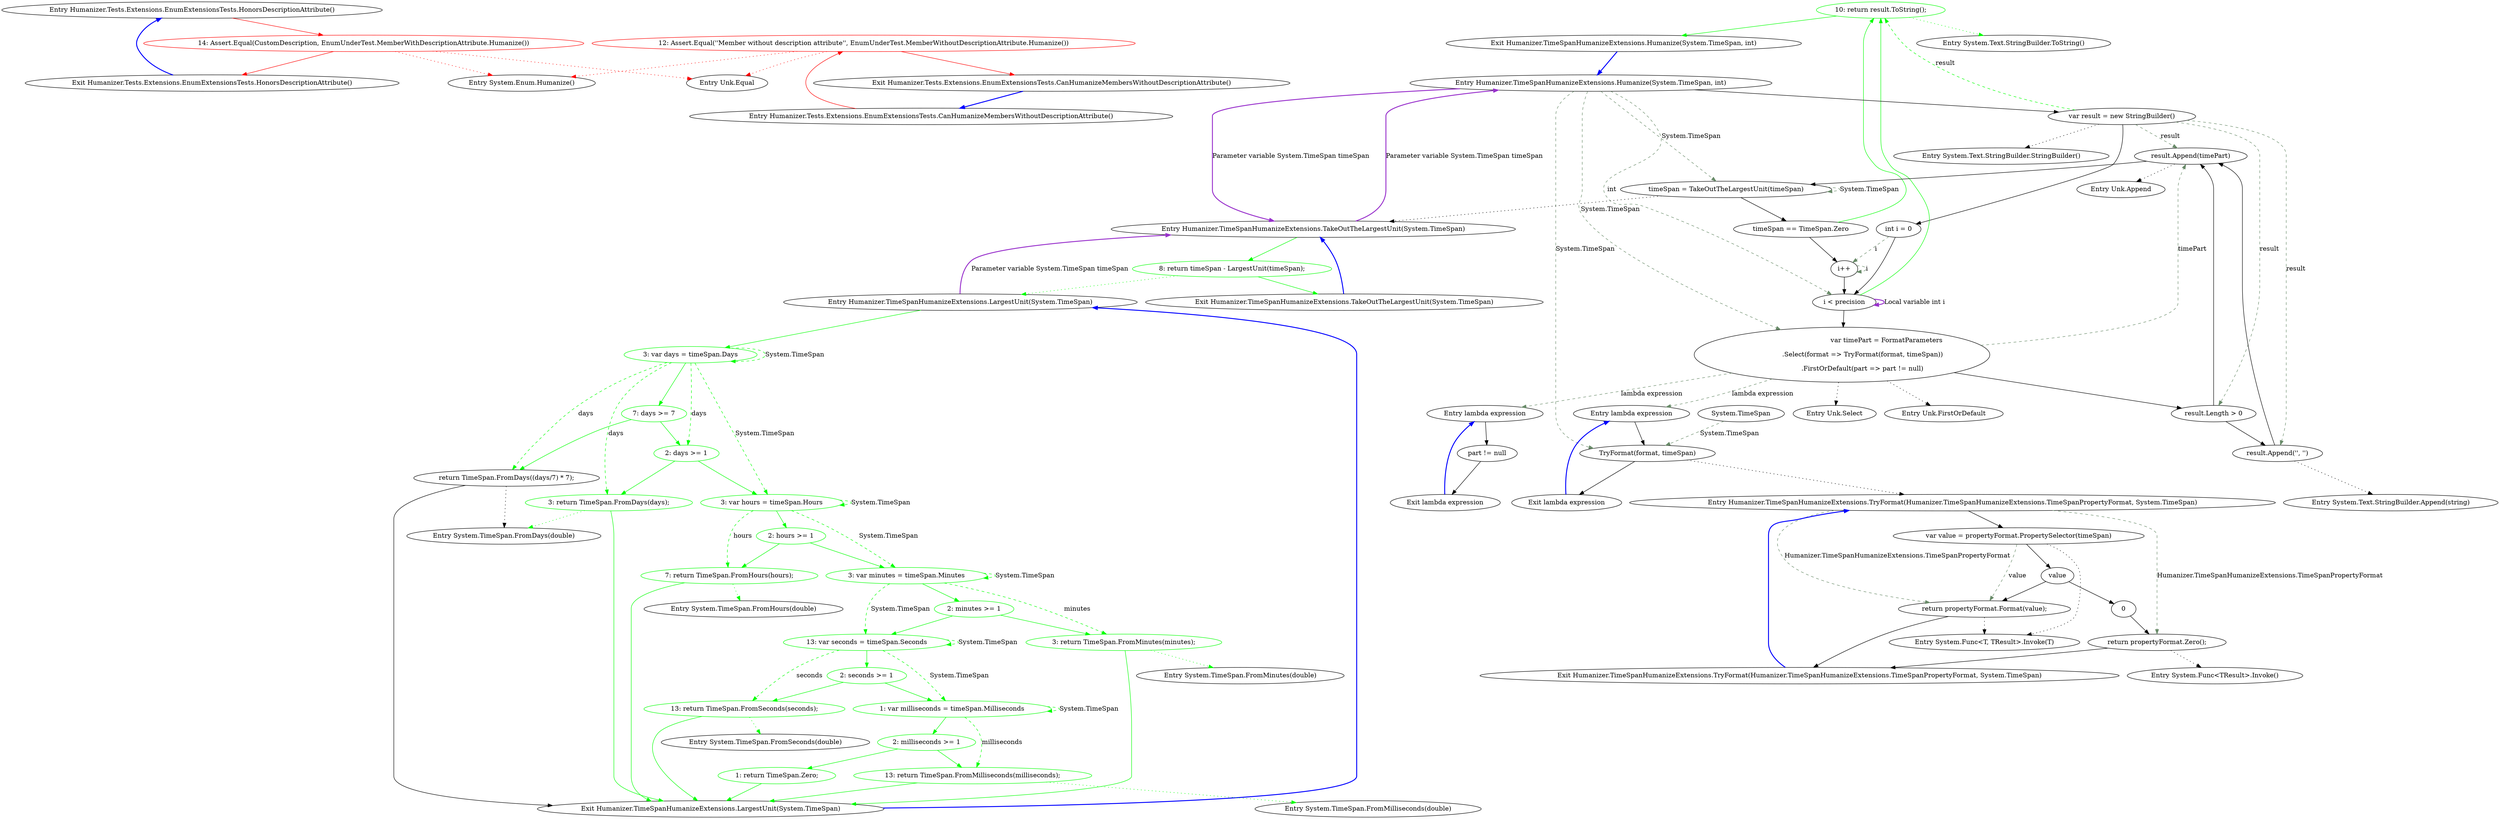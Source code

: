 digraph  {
n0 [cluster="Humanizer.Tests.Extensions.EnumExtensionsTests.HonorsDescriptionAttribute()", label="Entry Humanizer.Tests.Extensions.EnumExtensionsTests.HonorsDescriptionAttribute()", span="43-43"];
n1 [cluster="Humanizer.Tests.Extensions.EnumExtensionsTests.HonorsDescriptionAttribute()", color=red, community=0, label="14: Assert.Equal(CustomDescription, EnumUnderTest.MemberWithDescriptionAttribute.Humanize())", span="45-45"];
n2 [cluster="Humanizer.Tests.Extensions.EnumExtensionsTests.HonorsDescriptionAttribute()", label="Exit Humanizer.Tests.Extensions.EnumExtensionsTests.HonorsDescriptionAttribute()", span="43-43"];
n3 [cluster="System.Enum.Humanize()", label="Entry System.Enum.Humanize()", span="33-33"];
n4 [cluster="Unk.Equal", label="Entry Unk.Equal", span=""];
n5 [cluster="Humanizer.Tests.Extensions.EnumExtensionsTests.CanHumanizeMembersWithoutDescriptionAttribute()", label="Entry Humanizer.Tests.Extensions.EnumExtensionsTests.CanHumanizeMembersWithoutDescriptionAttribute()", span="49-49"];
n6 [cluster="Humanizer.Tests.Extensions.EnumExtensionsTests.CanHumanizeMembersWithoutDescriptionAttribute()", color=red, community=0, label="12: Assert.Equal(''Member without description attribute'', EnumUnderTest.MemberWithoutDescriptionAttribute.Humanize())", span="51-51"];
n7 [cluster="Humanizer.Tests.Extensions.EnumExtensionsTests.CanHumanizeMembersWithoutDescriptionAttribute()", label="Exit Humanizer.Tests.Extensions.EnumExtensionsTests.CanHumanizeMembersWithoutDescriptionAttribute()", span="49-49"];
d11 [cluster="Humanizer.TimeSpanHumanizeExtensions.Humanize(System.TimeSpan, int)", color=green, community=0, label="10: return result.ToString();", span="38-38"];
d1 [cluster="Humanizer.TimeSpanHumanizeExtensions.Humanize(System.TimeSpan, int)", label="var result = new StringBuilder()", span="21-21"];
d3 [cluster="Humanizer.TimeSpanHumanizeExtensions.Humanize(System.TimeSpan, int)", label="i < precision", span="22-22"];
d9 [cluster="Humanizer.TimeSpanHumanizeExtensions.Humanize(System.TimeSpan, int)", label="timeSpan == TimeSpan.Zero", span="34-34"];
d12 [cluster="Humanizer.TimeSpanHumanizeExtensions.Humanize(System.TimeSpan, int)", label="Exit Humanizer.TimeSpanHumanizeExtensions.Humanize(System.TimeSpan, int)", span="19-19"];
d19 [cluster="System.Text.StringBuilder.ToString()", label="Entry System.Text.StringBuilder.ToString()", span="0-0"];
d27 [cluster="Humanizer.TimeSpanHumanizeExtensions.TakeOutTheLargestUnit(System.TimeSpan)", color=green, community=0, label="8: return timeSpan - LargestUnit(timeSpan);", span="43-43"];
d18 [cluster="Humanizer.TimeSpanHumanizeExtensions.TakeOutTheLargestUnit(System.TimeSpan)", label="Entry Humanizer.TimeSpanHumanizeExtensions.TakeOutTheLargestUnit(System.TimeSpan)", span="41-41"];
d28 [cluster="Humanizer.TimeSpanHumanizeExtensions.TakeOutTheLargestUnit(System.TimeSpan)", label="Exit Humanizer.TimeSpanHumanizeExtensions.TakeOutTheLargestUnit(System.TimeSpan)", span="41-41"];
d29 [cluster="Humanizer.TimeSpanHumanizeExtensions.LargestUnit(System.TimeSpan)", label="Entry Humanizer.TimeSpanHumanizeExtensions.LargestUnit(System.TimeSpan)", span="46-46"];
d30 [cluster="Humanizer.TimeSpanHumanizeExtensions.LargestUnit(System.TimeSpan)", color=green, community=0, label="3: var days = timeSpan.Days", span="48-48"];
d31 [cluster="Humanizer.TimeSpanHumanizeExtensions.LargestUnit(System.TimeSpan)", color=green, community=0, label="7: days >= 7", span="49-49"];
d32 [cluster="Humanizer.TimeSpanHumanizeExtensions.LargestUnit(System.TimeSpan)", label="return TimeSpan.FromDays((days/7) * 7);", span="50-50"];
d33 [cluster="Humanizer.TimeSpanHumanizeExtensions.LargestUnit(System.TimeSpan)", color=green, community=0, label="2: days >= 1", span="51-51"];
d34 [cluster="Humanizer.TimeSpanHumanizeExtensions.LargestUnit(System.TimeSpan)", color=green, community=0, label="3: return TimeSpan.FromDays(days);", span="52-52"];
d35 [cluster="Humanizer.TimeSpanHumanizeExtensions.LargestUnit(System.TimeSpan)", color=green, community=0, label="3: var hours = timeSpan.Hours", span="54-54"];
d48 [cluster="Humanizer.TimeSpanHumanizeExtensions.LargestUnit(System.TimeSpan)", label="Exit Humanizer.TimeSpanHumanizeExtensions.LargestUnit(System.TimeSpan)", span="46-46"];
d49 [cluster="System.TimeSpan.FromDays(double)", label="Entry System.TimeSpan.FromDays(double)", span="0-0"];
d36 [cluster="Humanizer.TimeSpanHumanizeExtensions.LargestUnit(System.TimeSpan)", color=green, community=0, label="2: hours >= 1", span="55-55"];
d37 [cluster="Humanizer.TimeSpanHumanizeExtensions.LargestUnit(System.TimeSpan)", color=green, community=0, label="7: return TimeSpan.FromHours(hours);", span="56-56"];
d38 [cluster="Humanizer.TimeSpanHumanizeExtensions.LargestUnit(System.TimeSpan)", color=green, community=0, label="3: var minutes = timeSpan.Minutes", span="58-58"];
d50 [cluster="System.TimeSpan.FromHours(double)", label="Entry System.TimeSpan.FromHours(double)", span="0-0"];
d39 [cluster="Humanizer.TimeSpanHumanizeExtensions.LargestUnit(System.TimeSpan)", color=green, community=0, label="2: minutes >= 1", span="59-59"];
d40 [cluster="Humanizer.TimeSpanHumanizeExtensions.LargestUnit(System.TimeSpan)", color=green, community=0, label="3: return TimeSpan.FromMinutes(minutes);", span="60-60"];
d41 [cluster="Humanizer.TimeSpanHumanizeExtensions.LargestUnit(System.TimeSpan)", color=green, community=0, label="13: var seconds = timeSpan.Seconds", span="62-62"];
d51 [cluster="System.TimeSpan.FromMinutes(double)", label="Entry System.TimeSpan.FromMinutes(double)", span="0-0"];
d42 [cluster="Humanizer.TimeSpanHumanizeExtensions.LargestUnit(System.TimeSpan)", color=green, community=0, label="2: seconds >= 1", span="63-63"];
d43 [cluster="Humanizer.TimeSpanHumanizeExtensions.LargestUnit(System.TimeSpan)", color=green, community=0, label="13: return TimeSpan.FromSeconds(seconds);", span="64-64"];
d44 [cluster="Humanizer.TimeSpanHumanizeExtensions.LargestUnit(System.TimeSpan)", color=green, community=0, label="1: var milliseconds = timeSpan.Milliseconds", span="66-66"];
d52 [cluster="System.TimeSpan.FromSeconds(double)", label="Entry System.TimeSpan.FromSeconds(double)", span="0-0"];
d45 [cluster="Humanizer.TimeSpanHumanizeExtensions.LargestUnit(System.TimeSpan)", color=green, community=0, label="2: milliseconds >= 1", span="67-67"];
d46 [cluster="Humanizer.TimeSpanHumanizeExtensions.LargestUnit(System.TimeSpan)", color=green, community=0, label="13: return TimeSpan.FromMilliseconds(milliseconds);", span="68-68"];
d47 [cluster="Humanizer.TimeSpanHumanizeExtensions.LargestUnit(System.TimeSpan)", color=green, community=0, label="1: return TimeSpan.Zero;", span="70-70"];
d53 [cluster="System.TimeSpan.FromMilliseconds(double)", label="Entry System.TimeSpan.FromMilliseconds(double)", span="0-0"];
d0 [cluster="Humanizer.TimeSpanHumanizeExtensions.Humanize(System.TimeSpan, int)", label="Entry Humanizer.TimeSpanHumanizeExtensions.Humanize(System.TimeSpan, int)", span="19-19"];
d2 [cluster="Humanizer.TimeSpanHumanizeExtensions.Humanize(System.TimeSpan, int)", label="int i = 0", span="22-22"];
d13 [cluster="System.Text.StringBuilder.StringBuilder()", label="Entry System.Text.StringBuilder.StringBuilder()", span="0-0"];
d5 [cluster="Humanizer.TimeSpanHumanizeExtensions.Humanize(System.TimeSpan, int)", label="result.Length > 0", span="28-28"];
d6 [cluster="Humanizer.TimeSpanHumanizeExtensions.Humanize(System.TimeSpan, int)", label="result.Append('', '')", span="29-29"];
d7 [cluster="Humanizer.TimeSpanHumanizeExtensions.Humanize(System.TimeSpan, int)", label="result.Append(timePart)", span="31-31"];
d10 [cluster="Humanizer.TimeSpanHumanizeExtensions.Humanize(System.TimeSpan, int)", label="i++", span="22-22"];
d4 [cluster="Humanizer.TimeSpanHumanizeExtensions.Humanize(System.TimeSpan, int)", label="var timePart = FormatParameters\r\n                    .Select(format => TryFormat(format, timeSpan))\r\n                    .FirstOrDefault(part => part != null)", span="24-26"];
d8 [cluster="Humanizer.TimeSpanHumanizeExtensions.Humanize(System.TimeSpan, int)", label="timeSpan = TakeOutTheLargestUnit(timeSpan)", span="33-33"];
d21 [cluster="lambda expression", label="TryFormat(format, timeSpan)", span="25-25"];
d16 [cluster="System.Text.StringBuilder.Append(string)", label="Entry System.Text.StringBuilder.Append(string)", span="0-0"];
d17 [cluster="Unk.Append", label="Entry Unk.Append", span=""];
d14 [cluster="Unk.Select", label="Entry Unk.Select", span=""];
d15 [cluster="Unk.FirstOrDefault", label="Entry Unk.FirstOrDefault", span=""];
d20 [cluster="lambda expression", label="Entry lambda expression", span="25-25"];
d24 [cluster="lambda expression", label="Entry lambda expression", span="26-26"];
d95 [label="System.TimeSpan", span=""];
d22 [cluster="lambda expression", label="Exit lambda expression", span="25-25"];
d23 [cluster="Humanizer.TimeSpanHumanizeExtensions.TryFormat(Humanizer.TimeSpanHumanizeExtensions.TimeSpanPropertyFormat, System.TimeSpan)", label="Entry Humanizer.TimeSpanHumanizeExtensions.TryFormat(Humanizer.TimeSpanHumanizeExtensions.TimeSpanPropertyFormat, System.TimeSpan)", span="116-116"];
d26 [cluster="lambda expression", label="Exit lambda expression", span="26-26"];
d25 [cluster="lambda expression", label="part != null", span="26-26"];
d80 [cluster="Humanizer.TimeSpanHumanizeExtensions.TryFormat(Humanizer.TimeSpanHumanizeExtensions.TimeSpanPropertyFormat, System.TimeSpan)", label="Exit Humanizer.TimeSpanHumanizeExtensions.TryFormat(Humanizer.TimeSpanHumanizeExtensions.TimeSpanPropertyFormat, System.TimeSpan)", span="116-116"];
d75 [cluster="Humanizer.TimeSpanHumanizeExtensions.TryFormat(Humanizer.TimeSpanHumanizeExtensions.TimeSpanPropertyFormat, System.TimeSpan)", label="var value = propertyFormat.PropertySelector(timeSpan)", span="120-120"];
d78 [cluster="Humanizer.TimeSpanHumanizeExtensions.TryFormat(Humanizer.TimeSpanHumanizeExtensions.TimeSpanPropertyFormat, System.TimeSpan)", label="return propertyFormat.Zero();", span="124-124"];
d79 [cluster="Humanizer.TimeSpanHumanizeExtensions.TryFormat(Humanizer.TimeSpanHumanizeExtensions.TimeSpanPropertyFormat, System.TimeSpan)", label="return propertyFormat.Format(value);", span="126-126"];
d76 [cluster="Humanizer.TimeSpanHumanizeExtensions.TryFormat(Humanizer.TimeSpanHumanizeExtensions.TimeSpanPropertyFormat, System.TimeSpan)", label=value, span="121-121"];
d81 [cluster="System.Func<T, TResult>.Invoke(T)", label="Entry System.Func<T, TResult>.Invoke(T)", span="0-0"];
d77 [cluster="Humanizer.TimeSpanHumanizeExtensions.TryFormat(Humanizer.TimeSpanHumanizeExtensions.TimeSpanPropertyFormat, System.TimeSpan)", label=0, span="123-123"];
d82 [cluster="System.Func<TResult>.Invoke()", label="Entry System.Func<TResult>.Invoke()", span="0-0"];
n0 -> n1  [color=red, key=0, style=solid];
n1 -> n2  [color=red, key=0, style=solid];
n1 -> n3  [color=red, key=2, style=dotted];
n1 -> n4  [color=red, key=2, style=dotted];
n2 -> n0  [color=blue, key=0, style=bold];
n5 -> n6  [color=red, key=0, style=solid];
n6 -> n7  [color=red, key=0, style=solid];
n6 -> n3  [color=red, key=2, style=dotted];
n6 -> n4  [color=red, key=2, style=dotted];
n7 -> n5  [color=blue, key=0, style=bold];
d11 -> d12  [color=green, key=0, style=solid];
d11 -> d19  [color=green, key=2, style=dotted];
d1 -> d11  [color=green, key=1, label=result, style=dashed];
d1 -> d2  [key=0, style=solid];
d1 -> d13  [key=2, style=dotted];
d1 -> d5  [color=darkseagreen4, key=1, label=result, style=dashed];
d1 -> d6  [color=darkseagreen4, key=1, label=result, style=dashed];
d1 -> d7  [color=darkseagreen4, key=1, label=result, style=dashed];
d3 -> d11  [color=green, key=0, style=solid];
d3 -> d3  [color=darkorchid, key=3, label="Local variable int i", style=bold];
d3 -> d4  [key=0, style=solid];
d9 -> d11  [color=green, key=0, style=solid];
d9 -> d10  [key=0, style=solid];
d12 -> d0  [color=blue, key=0, style=bold];
d27 -> d28  [color=green, key=0, style=solid];
d27 -> d29  [color=green, key=2, style=dotted];
d18 -> d27  [color=green, key=0, style=solid];
d18 -> d0  [color=darkorchid, key=3, label="Parameter variable System.TimeSpan timeSpan", style=bold];
d28 -> d18  [color=blue, key=0, style=bold];
d29 -> d30  [color=green, key=0, style=solid];
d29 -> d18  [color=darkorchid, key=3, label="Parameter variable System.TimeSpan timeSpan", style=bold];
d30 -> d30  [color=green, key=1, label="System.TimeSpan", style=dashed];
d30 -> d31  [color=green, key=0, style=solid];
d30 -> d32  [color=green, key=1, label=days, style=dashed];
d30 -> d33  [color=green, key=1, label=days, style=dashed];
d30 -> d34  [color=green, key=1, label=days, style=dashed];
d30 -> d35  [color=green, key=1, label="System.TimeSpan", style=dashed];
d31 -> d32  [color=green, key=0, style=solid];
d31 -> d33  [color=green, key=0, style=solid];
d32 -> d48  [key=0, style=solid];
d32 -> d49  [key=2, style=dotted];
d33 -> d34  [color=green, key=0, style=solid];
d33 -> d35  [color=green, key=0, style=solid];
d34 -> d48  [color=green, key=0, style=solid];
d34 -> d49  [color=green, key=2, style=dotted];
d35 -> d35  [color=green, key=1, label="System.TimeSpan", style=dashed];
d35 -> d36  [color=green, key=0, style=solid];
d35 -> d37  [color=green, key=1, label=hours, style=dashed];
d35 -> d38  [color=green, key=1, label="System.TimeSpan", style=dashed];
d48 -> d29  [color=blue, key=0, style=bold];
d36 -> d37  [color=green, key=0, style=solid];
d36 -> d38  [color=green, key=0, style=solid];
d37 -> d48  [color=green, key=0, style=solid];
d37 -> d50  [color=green, key=2, style=dotted];
d38 -> d38  [color=green, key=1, label="System.TimeSpan", style=dashed];
d38 -> d39  [color=green, key=0, style=solid];
d38 -> d40  [color=green, key=1, label=minutes, style=dashed];
d38 -> d41  [color=green, key=1, label="System.TimeSpan", style=dashed];
d39 -> d40  [color=green, key=0, style=solid];
d39 -> d41  [color=green, key=0, style=solid];
d40 -> d48  [color=green, key=0, style=solid];
d40 -> d51  [color=green, key=2, style=dotted];
d41 -> d41  [color=green, key=1, label="System.TimeSpan", style=dashed];
d41 -> d42  [color=green, key=0, style=solid];
d41 -> d43  [color=green, key=1, label=seconds, style=dashed];
d41 -> d44  [color=green, key=1, label="System.TimeSpan", style=dashed];
d42 -> d43  [color=green, key=0, style=solid];
d42 -> d44  [color=green, key=0, style=solid];
d43 -> d48  [color=green, key=0, style=solid];
d43 -> d52  [color=green, key=2, style=dotted];
d44 -> d44  [color=green, key=1, label="System.TimeSpan", style=dashed];
d44 -> d45  [color=green, key=0, style=solid];
d44 -> d46  [color=green, key=1, label=milliseconds, style=dashed];
d45 -> d46  [color=green, key=0, style=solid];
d45 -> d47  [color=green, key=0, style=solid];
d46 -> d48  [color=green, key=0, style=solid];
d46 -> d53  [color=green, key=2, style=dotted];
d47 -> d48  [color=green, key=0, style=solid];
d0 -> d1  [key=0, style=solid];
d0 -> d3  [color=darkseagreen4, key=1, label=int, style=dashed];
d0 -> d18  [color=darkorchid, key=3, label="Parameter variable System.TimeSpan timeSpan", style=bold];
d0 -> d4  [color=darkseagreen4, key=1, label="System.TimeSpan", style=dashed];
d0 -> d21  [color=darkseagreen4, key=1, label="System.TimeSpan", style=dashed];
d0 -> d8  [color=darkseagreen4, key=1, label="System.TimeSpan", style=dashed];
d2 -> d3  [key=0, style=solid];
d2 -> d10  [color=darkseagreen4, key=1, label=i, style=dashed];
d5 -> d6  [key=0, style=solid];
d5 -> d7  [key=0, style=solid];
d6 -> d7  [key=0, style=solid];
d6 -> d16  [key=2, style=dotted];
d7 -> d8  [key=0, style=solid];
d7 -> d17  [key=2, style=dotted];
d10 -> d3  [key=0, style=solid];
d10 -> d10  [color=darkseagreen4, key=1, label=i, style=dashed];
d4 -> d5  [key=0, style=solid];
d4 -> d7  [color=darkseagreen4, key=1, label=timePart, style=dashed];
d4 -> d14  [key=2, style=dotted];
d4 -> d15  [key=2, style=dotted];
d4 -> d20  [color=darkseagreen4, key=1, label="lambda expression", style=dashed];
d4 -> d24  [color=darkseagreen4, key=1, label="lambda expression", style=dashed];
d8 -> d9  [key=0, style=solid];
d8 -> d18  [key=2, style=dotted];
d8 -> d8  [color=darkseagreen4, key=1, label="System.TimeSpan", style=dashed];
d21 -> d22  [key=0, style=solid];
d21 -> d23  [key=2, style=dotted];
d20 -> d21  [key=0, style=solid];
d24 -> d25  [key=0, style=solid];
d95 -> d21  [color=darkseagreen4, key=1, label="System.TimeSpan", style=dashed];
d22 -> d20  [color=blue, key=0, style=bold];
d23 -> d75  [key=0, style=solid];
d23 -> d78  [color=darkseagreen4, key=1, label="Humanizer.TimeSpanHumanizeExtensions.TimeSpanPropertyFormat", style=dashed];
d23 -> d79  [color=darkseagreen4, key=1, label="Humanizer.TimeSpanHumanizeExtensions.TimeSpanPropertyFormat", style=dashed];
d26 -> d24  [color=blue, key=0, style=bold];
d25 -> d26  [key=0, style=solid];
d80 -> d23  [color=blue, key=0, style=bold];
d75 -> d76  [key=0, style=solid];
d75 -> d81  [key=2, style=dotted];
d75 -> d79  [color=darkseagreen4, key=1, label=value, style=dashed];
d78 -> d80  [key=0, style=solid];
d78 -> d82  [key=2, style=dotted];
d79 -> d80  [key=0, style=solid];
d79 -> d81  [key=2, style=dotted];
d76 -> d79  [key=0, style=solid];
d76 -> d77  [key=0, style=solid];
d77 -> d78  [key=0, style=solid];
}
